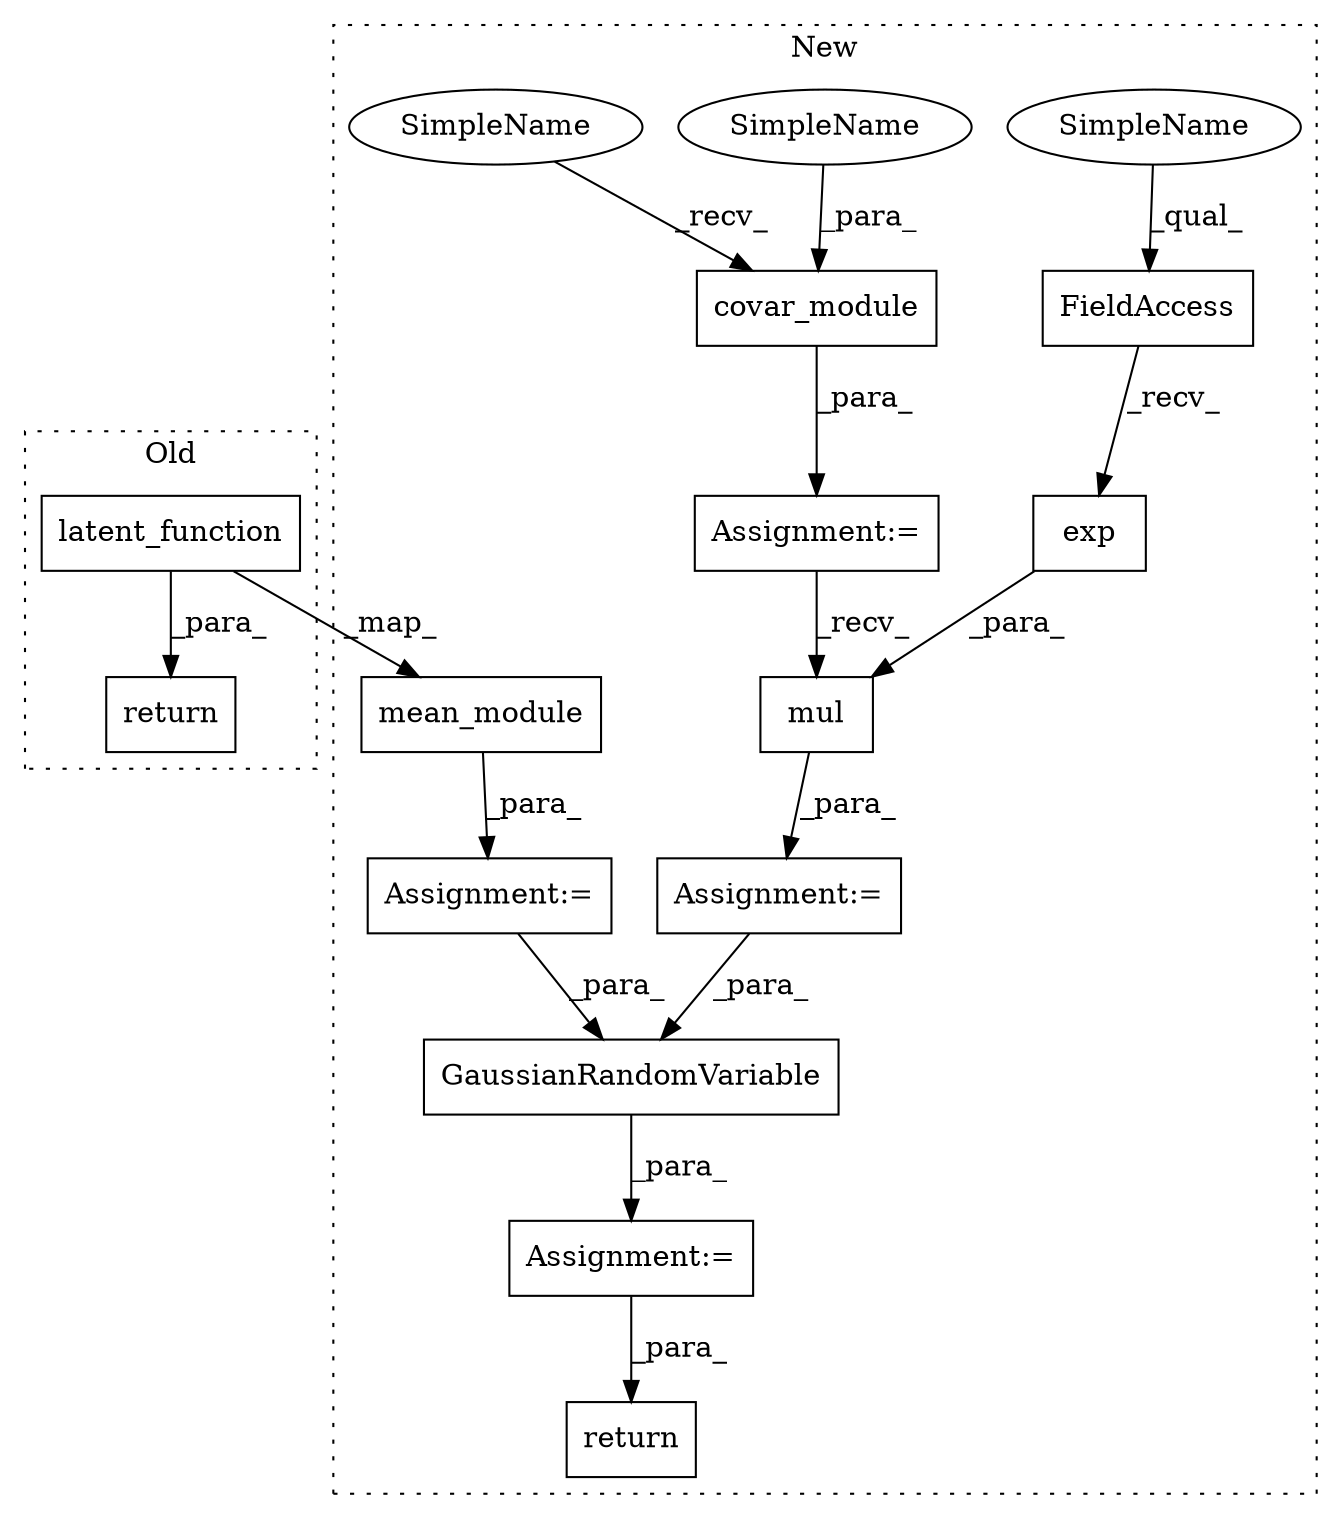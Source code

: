 digraph G {
subgraph cluster0 {
1 [label="return" a="41" s="1858" l="7" shape="box"];
7 [label="latent_function" a="32" s="1870,1887" l="16,1" shape="box"];
label = "Old";
style="dotted";
}
subgraph cluster1 {
2 [label="mul" a="32" s="1523,1553" l="4,1" shape="box"];
3 [label="return" a="41" s="1616" l="7" shape="box"];
4 [label="Assignment:=" a="7" s="1447" l="1" shape="box"];
5 [label="Assignment:=" a="7" s="1514" l="1" shape="box"];
6 [label="GaussianRandomVariable" a="32" s="1572,1609" l="23,1" shape="box"];
8 [label="mean_module" a="32" s="1453,1466" l="12,1" shape="box"];
9 [label="FieldAccess" a="22" s="1527" l="20" shape="box"];
10 [label="exp" a="32" s="1548" l="5" shape="box"];
11 [label="Assignment:=" a="7" s="1571" l="1" shape="box"];
12 [label="covar_module" a="32" s="1486,1500" l="13,1" shape="box"];
13 [label="Assignment:=" a="7" s="1480" l="1" shape="box"];
14 [label="SimpleName" a="42" s="1499" l="1" shape="ellipse"];
15 [label="SimpleName" a="42" s="1527" l="4" shape="ellipse"];
16 [label="SimpleName" a="42" s="1481" l="4" shape="ellipse"];
label = "New";
style="dotted";
}
2 -> 5 [label="_para_"];
4 -> 6 [label="_para_"];
5 -> 6 [label="_para_"];
6 -> 11 [label="_para_"];
7 -> 8 [label="_map_"];
7 -> 1 [label="_para_"];
8 -> 4 [label="_para_"];
9 -> 10 [label="_recv_"];
10 -> 2 [label="_para_"];
11 -> 3 [label="_para_"];
12 -> 13 [label="_para_"];
13 -> 2 [label="_recv_"];
14 -> 12 [label="_para_"];
15 -> 9 [label="_qual_"];
16 -> 12 [label="_recv_"];
}